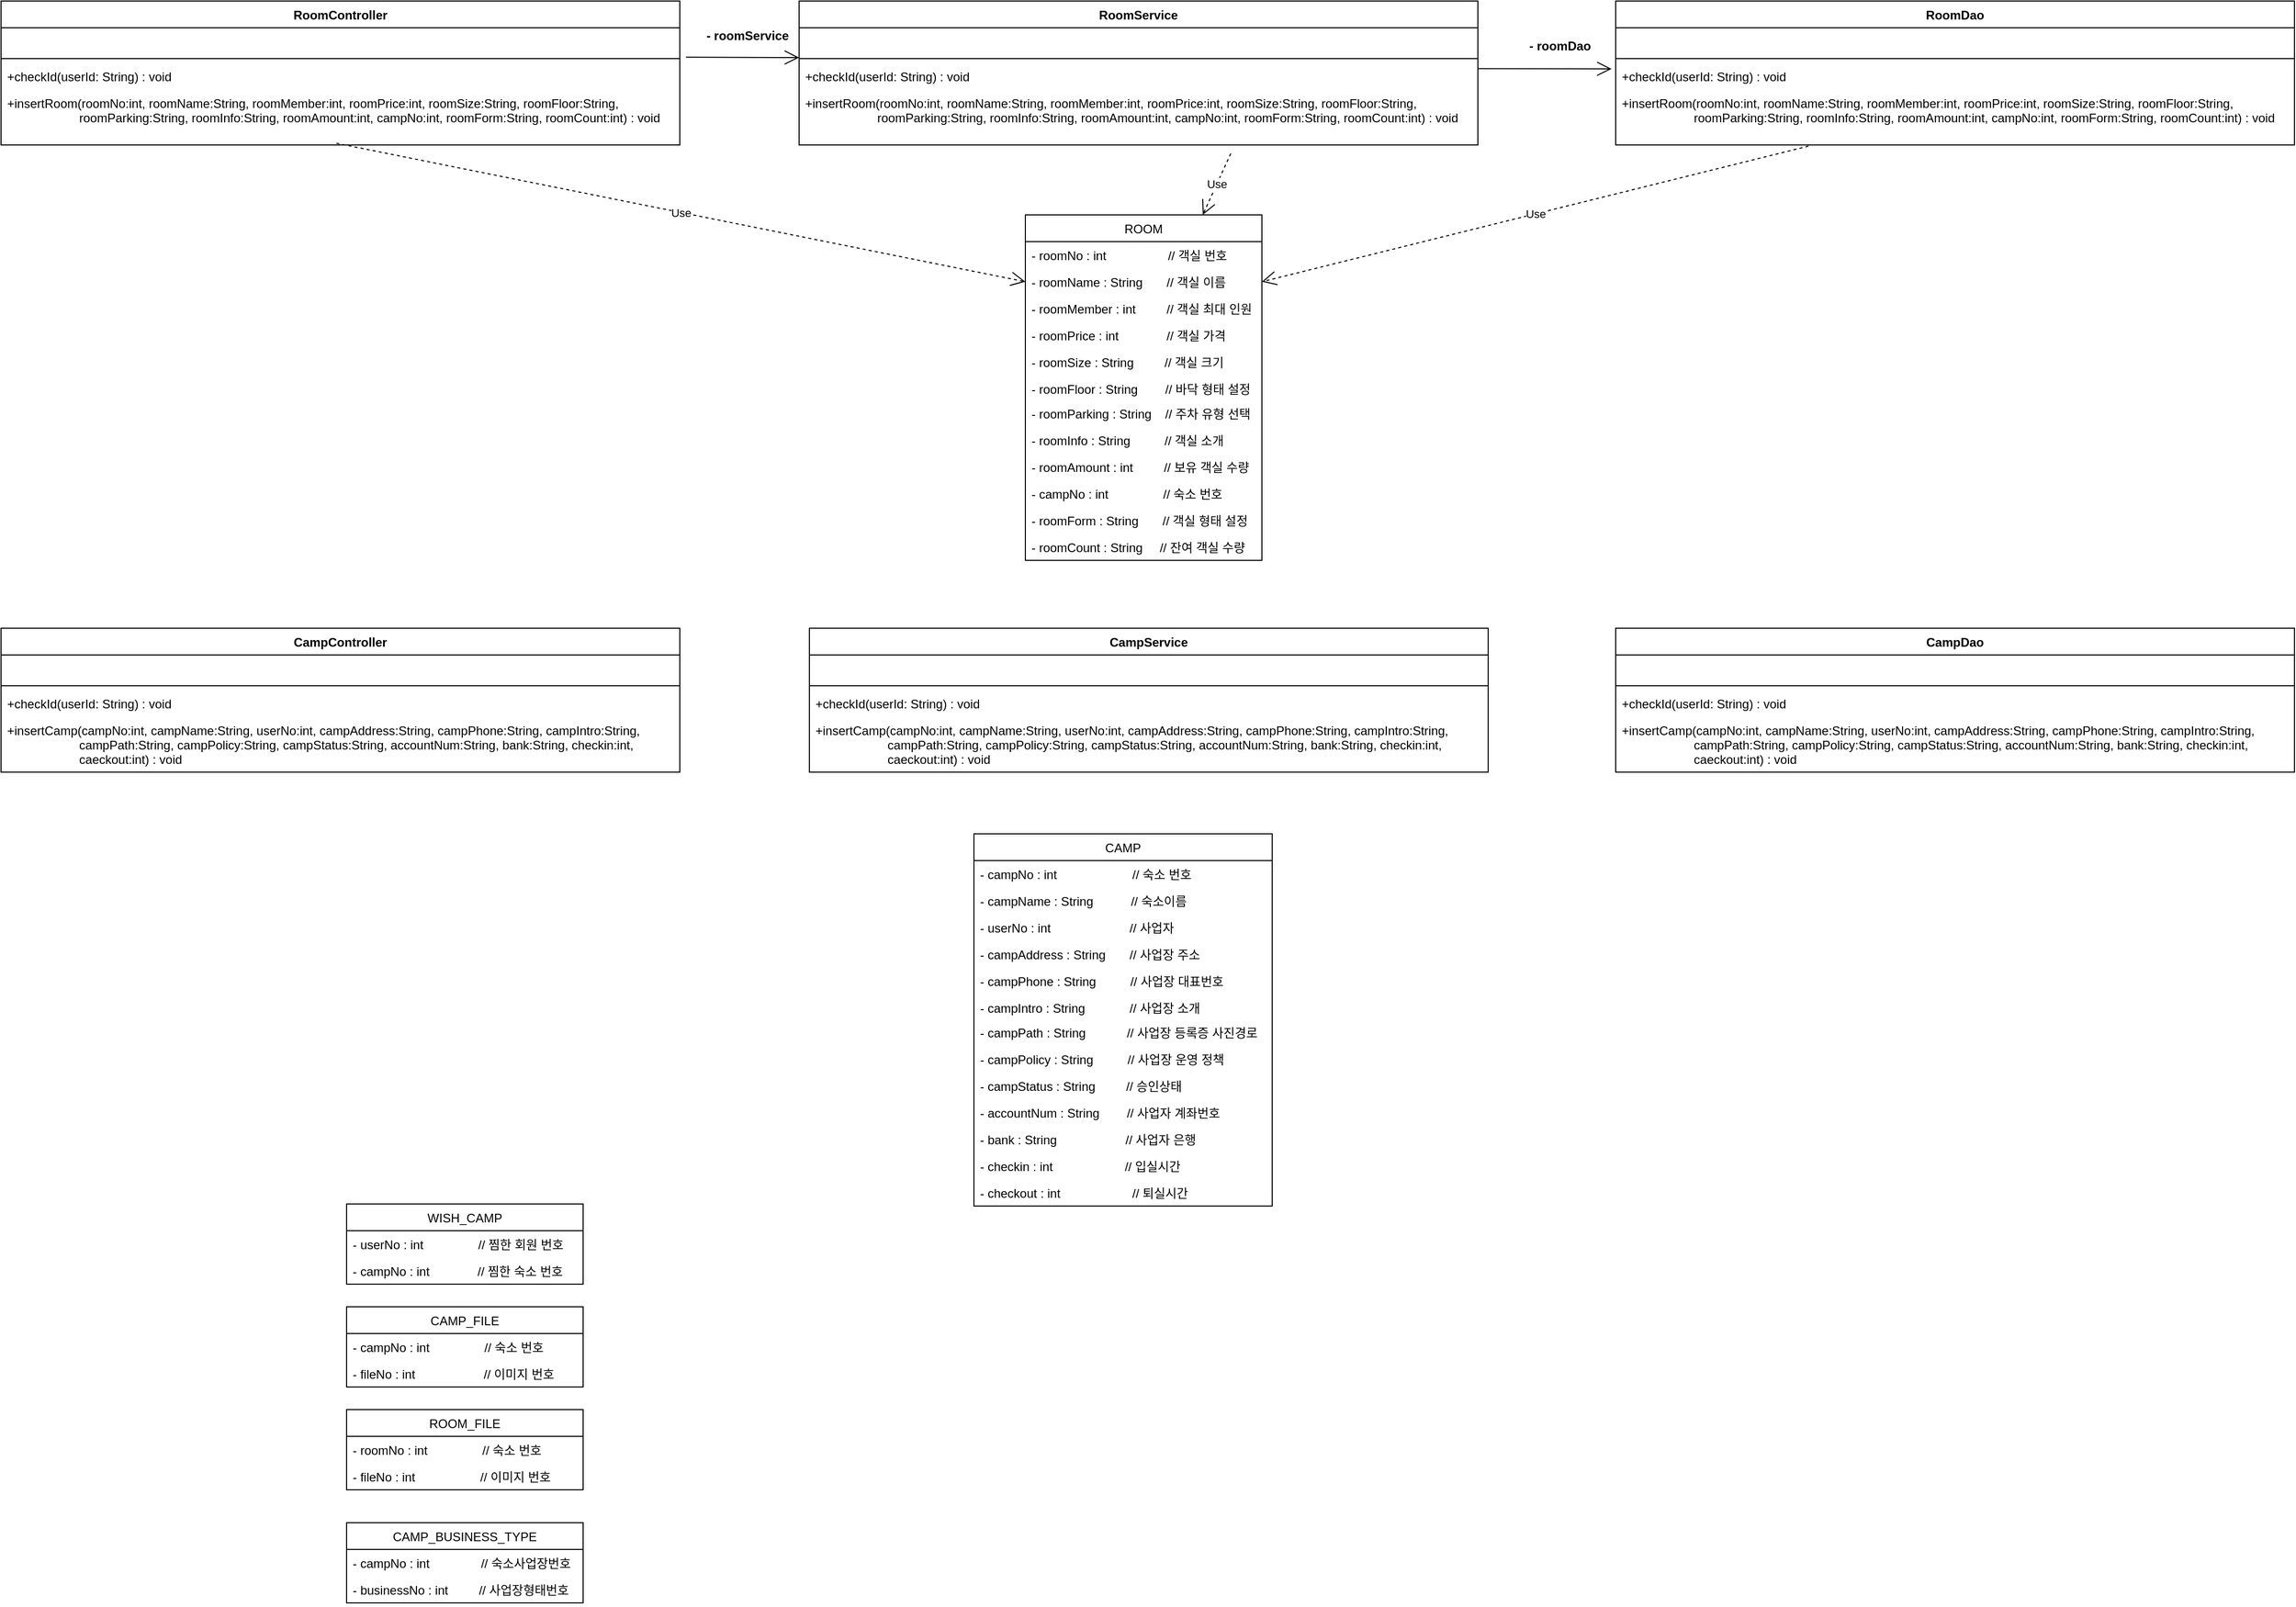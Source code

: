 <mxfile version="16.1.0" type="github">
  <diagram id="C5RBs43oDa-KdzZeNtuy" name="Page-1">
    <mxGraphModel dx="1887" dy="1045" grid="1" gridSize="10" guides="1" tooltips="1" connect="1" arrows="1" fold="1" page="1" pageScale="1" pageWidth="827" pageHeight="1169" math="0" shadow="0">
      <root>
        <mxCell id="WIyWlLk6GJQsqaUBKTNV-0" />
        <mxCell id="WIyWlLk6GJQsqaUBKTNV-1" parent="WIyWlLk6GJQsqaUBKTNV-0" />
        <mxCell id="QnZ6BssVdnIy031K_utP-1" value="ROOM" style="swimlane;fontStyle=0;childLayout=stackLayout;horizontal=1;startSize=26;fillColor=none;horizontalStack=0;resizeParent=1;resizeParentMax=0;resizeLast=0;collapsible=1;marginBottom=0;" vertex="1" parent="WIyWlLk6GJQsqaUBKTNV-1">
          <mxGeometry x="1080" y="248" width="230" height="336" as="geometry">
            <mxRectangle x="50" y="200" width="90" height="26" as="alternateBounds" />
          </mxGeometry>
        </mxCell>
        <mxCell id="QnZ6BssVdnIy031K_utP-2" value="- roomNo : int                  // 객실 번호" style="text;strokeColor=none;fillColor=none;align=left;verticalAlign=top;spacingLeft=4;spacingRight=4;overflow=hidden;rotatable=0;points=[[0,0.5],[1,0.5]];portConstraint=eastwest;" vertex="1" parent="QnZ6BssVdnIy031K_utP-1">
          <mxGeometry y="26" width="230" height="26" as="geometry" />
        </mxCell>
        <mxCell id="QnZ6BssVdnIy031K_utP-3" value="- roomName : String       // 객실 이름" style="text;strokeColor=none;fillColor=none;align=left;verticalAlign=top;spacingLeft=4;spacingRight=4;overflow=hidden;rotatable=0;points=[[0,0.5],[1,0.5]];portConstraint=eastwest;" vertex="1" parent="QnZ6BssVdnIy031K_utP-1">
          <mxGeometry y="52" width="230" height="26" as="geometry" />
        </mxCell>
        <mxCell id="QnZ6BssVdnIy031K_utP-4" value="- roomMember : int         // 객실 최대 인원" style="text;strokeColor=none;fillColor=none;align=left;verticalAlign=top;spacingLeft=4;spacingRight=4;overflow=hidden;rotatable=0;points=[[0,0.5],[1,0.5]];portConstraint=eastwest;" vertex="1" parent="QnZ6BssVdnIy031K_utP-1">
          <mxGeometry y="78" width="230" height="26" as="geometry" />
        </mxCell>
        <mxCell id="QnZ6BssVdnIy031K_utP-5" value="- roomPrice : int              // 객실 가격" style="text;strokeColor=none;fillColor=none;align=left;verticalAlign=top;spacingLeft=4;spacingRight=4;overflow=hidden;rotatable=0;points=[[0,0.5],[1,0.5]];portConstraint=eastwest;" vertex="1" parent="QnZ6BssVdnIy031K_utP-1">
          <mxGeometry y="104" width="230" height="26" as="geometry" />
        </mxCell>
        <mxCell id="QnZ6BssVdnIy031K_utP-6" value="- roomSize : String              // 객실 크기" style="text;strokeColor=none;fillColor=none;align=left;verticalAlign=top;spacingLeft=4;spacingRight=4;overflow=hidden;rotatable=0;points=[[0,0.5],[1,0.5]];portConstraint=eastwest;" vertex="1" parent="QnZ6BssVdnIy031K_utP-1">
          <mxGeometry y="130" width="230" height="26" as="geometry" />
        </mxCell>
        <mxCell id="QnZ6BssVdnIy031K_utP-7" value="- roomFloor : String        // 바닥 형태 설정" style="text;strokeColor=none;fillColor=none;align=left;verticalAlign=top;spacingLeft=4;spacingRight=4;overflow=hidden;rotatable=0;points=[[0,0.5],[1,0.5]];portConstraint=eastwest;" vertex="1" parent="QnZ6BssVdnIy031K_utP-1">
          <mxGeometry y="156" width="230" height="24" as="geometry" />
        </mxCell>
        <mxCell id="QnZ6BssVdnIy031K_utP-8" value="- roomParking : String    // 주차 유형 선택" style="text;strokeColor=none;fillColor=none;align=left;verticalAlign=top;spacingLeft=4;spacingRight=4;overflow=hidden;rotatable=0;points=[[0,0.5],[1,0.5]];portConstraint=eastwest;" vertex="1" parent="QnZ6BssVdnIy031K_utP-1">
          <mxGeometry y="180" width="230" height="26" as="geometry" />
        </mxCell>
        <mxCell id="QnZ6BssVdnIy031K_utP-9" value="- roomInfo : String          //  객실 소개" style="text;strokeColor=none;fillColor=none;align=left;verticalAlign=top;spacingLeft=4;spacingRight=4;overflow=hidden;rotatable=0;points=[[0,0.5],[1,0.5]];portConstraint=eastwest;" vertex="1" parent="QnZ6BssVdnIy031K_utP-1">
          <mxGeometry y="206" width="230" height="26" as="geometry" />
        </mxCell>
        <mxCell id="QnZ6BssVdnIy031K_utP-10" value="- roomAmount : int         // 보유 객실 수량" style="text;strokeColor=none;fillColor=none;align=left;verticalAlign=top;spacingLeft=4;spacingRight=4;overflow=hidden;rotatable=0;points=[[0,0.5],[1,0.5]];portConstraint=eastwest;" vertex="1" parent="QnZ6BssVdnIy031K_utP-1">
          <mxGeometry y="232" width="230" height="26" as="geometry" />
        </mxCell>
        <mxCell id="QnZ6BssVdnIy031K_utP-11" value="- campNo : int                // 숙소 번호" style="text;strokeColor=none;fillColor=none;align=left;verticalAlign=top;spacingLeft=4;spacingRight=4;overflow=hidden;rotatable=0;points=[[0,0.5],[1,0.5]];portConstraint=eastwest;" vertex="1" parent="QnZ6BssVdnIy031K_utP-1">
          <mxGeometry y="258" width="230" height="26" as="geometry" />
        </mxCell>
        <mxCell id="QnZ6BssVdnIy031K_utP-12" value="- roomForm : String       // 객실 형태 설정" style="text;strokeColor=none;fillColor=none;align=left;verticalAlign=top;spacingLeft=4;spacingRight=4;overflow=hidden;rotatable=0;points=[[0,0.5],[1,0.5]];portConstraint=eastwest;" vertex="1" parent="QnZ6BssVdnIy031K_utP-1">
          <mxGeometry y="284" width="230" height="26" as="geometry" />
        </mxCell>
        <mxCell id="QnZ6BssVdnIy031K_utP-13" value="- roomCount : String      // 잔여 객실 수량" style="text;strokeColor=none;fillColor=none;align=left;verticalAlign=top;spacingLeft=4;spacingRight=4;overflow=hidden;rotatable=0;points=[[0,0.5],[1,0.5]];portConstraint=eastwest;" vertex="1" parent="QnZ6BssVdnIy031K_utP-1">
          <mxGeometry y="310" width="230" height="26" as="geometry" />
        </mxCell>
        <mxCell id="QnZ6BssVdnIy031K_utP-15" value="RoomController" style="swimlane;fontStyle=1;align=center;verticalAlign=top;childLayout=stackLayout;horizontal=1;startSize=26;horizontalStack=0;resizeParent=1;resizeParentMax=0;resizeLast=0;collapsible=1;marginBottom=0;" vertex="1" parent="WIyWlLk6GJQsqaUBKTNV-1">
          <mxGeometry x="84" y="40" width="660" height="140" as="geometry" />
        </mxCell>
        <mxCell id="QnZ6BssVdnIy031K_utP-16" value=" " style="text;strokeColor=none;fillColor=none;align=left;verticalAlign=top;spacingLeft=4;spacingRight=4;overflow=hidden;rotatable=0;points=[[0,0.5],[1,0.5]];portConstraint=eastwest;" vertex="1" parent="QnZ6BssVdnIy031K_utP-15">
          <mxGeometry y="26" width="660" height="26" as="geometry" />
        </mxCell>
        <mxCell id="QnZ6BssVdnIy031K_utP-17" value="" style="line;strokeWidth=1;fillColor=none;align=left;verticalAlign=middle;spacingTop=-1;spacingLeft=3;spacingRight=3;rotatable=0;labelPosition=right;points=[];portConstraint=eastwest;" vertex="1" parent="QnZ6BssVdnIy031K_utP-15">
          <mxGeometry y="52" width="660" height="8" as="geometry" />
        </mxCell>
        <mxCell id="QnZ6BssVdnIy031K_utP-18" value="+checkId(userId: String) : void" style="text;strokeColor=none;fillColor=none;align=left;verticalAlign=top;spacingLeft=4;spacingRight=4;overflow=hidden;rotatable=0;points=[[0,0.5],[1,0.5]];portConstraint=eastwest;" vertex="1" parent="QnZ6BssVdnIy031K_utP-15">
          <mxGeometry y="60" width="660" height="26" as="geometry" />
        </mxCell>
        <mxCell id="QnZ6BssVdnIy031K_utP-19" value="+insertRoom(roomNo:int, roomName:String, roomMember:int, roomPrice:int, roomSize:String, roomFloor:String, &#xa;                      roomParking:String, roomInfo:String, roomAmount:int, campNo:int, roomForm:String, roomCount:int) : void&#xa;" style="text;strokeColor=none;fillColor=none;align=left;verticalAlign=top;spacingLeft=4;spacingRight=4;overflow=hidden;rotatable=0;points=[[0,0.5],[1,0.5]];portConstraint=eastwest;" vertex="1" parent="QnZ6BssVdnIy031K_utP-15">
          <mxGeometry y="86" width="660" height="54" as="geometry" />
        </mxCell>
        <mxCell id="QnZ6BssVdnIy031K_utP-20" value="RoomService" style="swimlane;fontStyle=1;align=center;verticalAlign=top;childLayout=stackLayout;horizontal=1;startSize=26;horizontalStack=0;resizeParent=1;resizeParentMax=0;resizeLast=0;collapsible=1;marginBottom=0;" vertex="1" parent="WIyWlLk6GJQsqaUBKTNV-1">
          <mxGeometry x="860" y="40" width="660" height="140" as="geometry" />
        </mxCell>
        <mxCell id="QnZ6BssVdnIy031K_utP-21" value=" " style="text;strokeColor=none;fillColor=none;align=left;verticalAlign=top;spacingLeft=4;spacingRight=4;overflow=hidden;rotatable=0;points=[[0,0.5],[1,0.5]];portConstraint=eastwest;" vertex="1" parent="QnZ6BssVdnIy031K_utP-20">
          <mxGeometry y="26" width="660" height="26" as="geometry" />
        </mxCell>
        <mxCell id="QnZ6BssVdnIy031K_utP-22" value="" style="line;strokeWidth=1;fillColor=none;align=left;verticalAlign=middle;spacingTop=-1;spacingLeft=3;spacingRight=3;rotatable=0;labelPosition=right;points=[];portConstraint=eastwest;" vertex="1" parent="QnZ6BssVdnIy031K_utP-20">
          <mxGeometry y="52" width="660" height="8" as="geometry" />
        </mxCell>
        <mxCell id="QnZ6BssVdnIy031K_utP-23" value="+checkId(userId: String) : void" style="text;strokeColor=none;fillColor=none;align=left;verticalAlign=top;spacingLeft=4;spacingRight=4;overflow=hidden;rotatable=0;points=[[0,0.5],[1,0.5]];portConstraint=eastwest;" vertex="1" parent="QnZ6BssVdnIy031K_utP-20">
          <mxGeometry y="60" width="660" height="26" as="geometry" />
        </mxCell>
        <mxCell id="QnZ6BssVdnIy031K_utP-24" value="+insertRoom(roomNo:int, roomName:String, roomMember:int, roomPrice:int, roomSize:String, roomFloor:String, &#xa;                      roomParking:String, roomInfo:String, roomAmount:int, campNo:int, roomForm:String, roomCount:int) : void&#xa;" style="text;strokeColor=none;fillColor=none;align=left;verticalAlign=top;spacingLeft=4;spacingRight=4;overflow=hidden;rotatable=0;points=[[0,0.5],[1,0.5]];portConstraint=eastwest;" vertex="1" parent="QnZ6BssVdnIy031K_utP-20">
          <mxGeometry y="86" width="660" height="54" as="geometry" />
        </mxCell>
        <mxCell id="QnZ6BssVdnIy031K_utP-25" value="RoomDao" style="swimlane;fontStyle=1;align=center;verticalAlign=top;childLayout=stackLayout;horizontal=1;startSize=26;horizontalStack=0;resizeParent=1;resizeParentMax=0;resizeLast=0;collapsible=1;marginBottom=0;" vertex="1" parent="WIyWlLk6GJQsqaUBKTNV-1">
          <mxGeometry x="1654" y="40" width="660" height="140" as="geometry" />
        </mxCell>
        <mxCell id="QnZ6BssVdnIy031K_utP-26" value=" " style="text;strokeColor=none;fillColor=none;align=left;verticalAlign=top;spacingLeft=4;spacingRight=4;overflow=hidden;rotatable=0;points=[[0,0.5],[1,0.5]];portConstraint=eastwest;" vertex="1" parent="QnZ6BssVdnIy031K_utP-25">
          <mxGeometry y="26" width="660" height="26" as="geometry" />
        </mxCell>
        <mxCell id="QnZ6BssVdnIy031K_utP-27" value="" style="line;strokeWidth=1;fillColor=none;align=left;verticalAlign=middle;spacingTop=-1;spacingLeft=3;spacingRight=3;rotatable=0;labelPosition=right;points=[];portConstraint=eastwest;" vertex="1" parent="QnZ6BssVdnIy031K_utP-25">
          <mxGeometry y="52" width="660" height="8" as="geometry" />
        </mxCell>
        <mxCell id="QnZ6BssVdnIy031K_utP-28" value="+checkId(userId: String) : void" style="text;strokeColor=none;fillColor=none;align=left;verticalAlign=top;spacingLeft=4;spacingRight=4;overflow=hidden;rotatable=0;points=[[0,0.5],[1,0.5]];portConstraint=eastwest;" vertex="1" parent="QnZ6BssVdnIy031K_utP-25">
          <mxGeometry y="60" width="660" height="26" as="geometry" />
        </mxCell>
        <mxCell id="QnZ6BssVdnIy031K_utP-29" value="+insertRoom(roomNo:int, roomName:String, roomMember:int, roomPrice:int, roomSize:String, roomFloor:String, &#xa;                      roomParking:String, roomInfo:String, roomAmount:int, campNo:int, roomForm:String, roomCount:int) : void&#xa;" style="text;strokeColor=none;fillColor=none;align=left;verticalAlign=top;spacingLeft=4;spacingRight=4;overflow=hidden;rotatable=0;points=[[0,0.5],[1,0.5]];portConstraint=eastwest;" vertex="1" parent="QnZ6BssVdnIy031K_utP-25">
          <mxGeometry y="86" width="660" height="54" as="geometry" />
        </mxCell>
        <mxCell id="QnZ6BssVdnIy031K_utP-30" value="Use" style="endArrow=open;endSize=12;dashed=1;html=1;rounded=0;exitX=0.494;exitY=1.154;exitDx=0;exitDy=0;exitPerimeter=0;entryX=0;entryY=0.5;entryDx=0;entryDy=0;" edge="1" parent="WIyWlLk6GJQsqaUBKTNV-1" target="QnZ6BssVdnIy031K_utP-3">
          <mxGeometry width="160" relative="1" as="geometry">
            <mxPoint x="410.04" y="178.316" as="sourcePoint" />
            <mxPoint x="860" y="395" as="targetPoint" />
          </mxGeometry>
        </mxCell>
        <mxCell id="QnZ6BssVdnIy031K_utP-31" value="Use" style="endArrow=open;endSize=12;dashed=1;html=1;rounded=0;exitX=0.636;exitY=1.154;exitDx=0;exitDy=0;exitPerimeter=0;entryX=0.75;entryY=0;entryDx=0;entryDy=0;" edge="1" parent="WIyWlLk6GJQsqaUBKTNV-1" source="QnZ6BssVdnIy031K_utP-24" target="QnZ6BssVdnIy031K_utP-1">
          <mxGeometry width="160" relative="1" as="geometry">
            <mxPoint x="420.04" y="188.316" as="sourcePoint" />
            <mxPoint x="870" y="405" as="targetPoint" />
          </mxGeometry>
        </mxCell>
        <mxCell id="QnZ6BssVdnIy031K_utP-32" value="Use" style="endArrow=open;endSize=12;dashed=1;html=1;rounded=0;exitX=0.284;exitY=1.021;exitDx=0;exitDy=0;exitPerimeter=0;entryX=1;entryY=0.5;entryDx=0;entryDy=0;" edge="1" parent="WIyWlLk6GJQsqaUBKTNV-1" source="QnZ6BssVdnIy031K_utP-29" target="QnZ6BssVdnIy031K_utP-3">
          <mxGeometry width="160" relative="1" as="geometry">
            <mxPoint x="430.04" y="198.316" as="sourcePoint" />
            <mxPoint x="880" y="415" as="targetPoint" />
          </mxGeometry>
        </mxCell>
        <mxCell id="QnZ6BssVdnIy031K_utP-33" value="" style="endArrow=open;endFill=1;endSize=12;html=1;rounded=0;exitX=1.009;exitY=0.176;exitDx=0;exitDy=0;exitPerimeter=0;" edge="1" parent="WIyWlLk6GJQsqaUBKTNV-1">
          <mxGeometry width="160" relative="1" as="geometry">
            <mxPoint x="749.94" y="94.576" as="sourcePoint" />
            <mxPoint x="860" y="95" as="targetPoint" />
          </mxGeometry>
        </mxCell>
        <mxCell id="QnZ6BssVdnIy031K_utP-34" value="" style="endArrow=open;endFill=1;endSize=12;html=1;rounded=0;exitX=1.009;exitY=0.176;exitDx=0;exitDy=0;exitPerimeter=0;" edge="1" parent="WIyWlLk6GJQsqaUBKTNV-1">
          <mxGeometry width="160" relative="1" as="geometry">
            <mxPoint x="1520" y="105.786" as="sourcePoint" />
            <mxPoint x="1650" y="106" as="targetPoint" />
          </mxGeometry>
        </mxCell>
        <mxCell id="QnZ6BssVdnIy031K_utP-35" value="- roomService" style="text;align=center;fontStyle=1;verticalAlign=middle;spacingLeft=3;spacingRight=3;strokeColor=none;rotatable=0;points=[[0,0.5],[1,0.5]];portConstraint=eastwest;" vertex="1" parent="WIyWlLk6GJQsqaUBKTNV-1">
          <mxGeometry x="770" y="60" width="80" height="26" as="geometry" />
        </mxCell>
        <mxCell id="QnZ6BssVdnIy031K_utP-36" value="- roomDao" style="text;align=center;fontStyle=1;verticalAlign=middle;spacingLeft=3;spacingRight=3;strokeColor=none;rotatable=0;points=[[0,0.5],[1,0.5]];portConstraint=eastwest;" vertex="1" parent="WIyWlLk6GJQsqaUBKTNV-1">
          <mxGeometry x="1560" y="70" width="80" height="26" as="geometry" />
        </mxCell>
        <mxCell id="QnZ6BssVdnIy031K_utP-37" value="WISH_CAMP" style="swimlane;fontStyle=0;childLayout=stackLayout;horizontal=1;startSize=26;fillColor=none;horizontalStack=0;resizeParent=1;resizeParentMax=0;resizeLast=0;collapsible=1;marginBottom=0;" vertex="1" parent="WIyWlLk6GJQsqaUBKTNV-1">
          <mxGeometry x="420" y="1210" width="230" height="78" as="geometry">
            <mxRectangle x="50" y="200" width="90" height="26" as="alternateBounds" />
          </mxGeometry>
        </mxCell>
        <mxCell id="QnZ6BssVdnIy031K_utP-38" value="- userNo : int                // 찜한 회원 번호" style="text;strokeColor=none;fillColor=none;align=left;verticalAlign=top;spacingLeft=4;spacingRight=4;overflow=hidden;rotatable=0;points=[[0,0.5],[1,0.5]];portConstraint=eastwest;" vertex="1" parent="QnZ6BssVdnIy031K_utP-37">
          <mxGeometry y="26" width="230" height="26" as="geometry" />
        </mxCell>
        <mxCell id="QnZ6BssVdnIy031K_utP-39" value="- campNo : int              // 찜한 숙소 번호" style="text;strokeColor=none;fillColor=none;align=left;verticalAlign=top;spacingLeft=4;spacingRight=4;overflow=hidden;rotatable=0;points=[[0,0.5],[1,0.5]];portConstraint=eastwest;" vertex="1" parent="QnZ6BssVdnIy031K_utP-37">
          <mxGeometry y="52" width="230" height="26" as="geometry" />
        </mxCell>
        <mxCell id="QnZ6BssVdnIy031K_utP-50" value="CAMP_FILE" style="swimlane;fontStyle=0;childLayout=stackLayout;horizontal=1;startSize=26;fillColor=none;horizontalStack=0;resizeParent=1;resizeParentMax=0;resizeLast=0;collapsible=1;marginBottom=0;" vertex="1" parent="WIyWlLk6GJQsqaUBKTNV-1">
          <mxGeometry x="420" y="1310" width="230" height="78" as="geometry">
            <mxRectangle x="50" y="200" width="90" height="26" as="alternateBounds" />
          </mxGeometry>
        </mxCell>
        <mxCell id="QnZ6BssVdnIy031K_utP-51" value="- campNo : int                // 숙소 번호" style="text;strokeColor=none;fillColor=none;align=left;verticalAlign=top;spacingLeft=4;spacingRight=4;overflow=hidden;rotatable=0;points=[[0,0.5],[1,0.5]];portConstraint=eastwest;" vertex="1" parent="QnZ6BssVdnIy031K_utP-50">
          <mxGeometry y="26" width="230" height="26" as="geometry" />
        </mxCell>
        <mxCell id="QnZ6BssVdnIy031K_utP-52" value="- fileNo : int                    // 이미지 번호" style="text;strokeColor=none;fillColor=none;align=left;verticalAlign=top;spacingLeft=4;spacingRight=4;overflow=hidden;rotatable=0;points=[[0,0.5],[1,0.5]];portConstraint=eastwest;" vertex="1" parent="QnZ6BssVdnIy031K_utP-50">
          <mxGeometry y="52" width="230" height="26" as="geometry" />
        </mxCell>
        <mxCell id="QnZ6BssVdnIy031K_utP-53" value="ROOM_FILE" style="swimlane;fontStyle=0;childLayout=stackLayout;horizontal=1;startSize=26;fillColor=none;horizontalStack=0;resizeParent=1;resizeParentMax=0;resizeLast=0;collapsible=1;marginBottom=0;" vertex="1" parent="WIyWlLk6GJQsqaUBKTNV-1">
          <mxGeometry x="420" y="1410" width="230" height="78" as="geometry">
            <mxRectangle x="50" y="200" width="90" height="26" as="alternateBounds" />
          </mxGeometry>
        </mxCell>
        <mxCell id="QnZ6BssVdnIy031K_utP-54" value="- roomNo : int                // 숙소 번호" style="text;strokeColor=none;fillColor=none;align=left;verticalAlign=top;spacingLeft=4;spacingRight=4;overflow=hidden;rotatable=0;points=[[0,0.5],[1,0.5]];portConstraint=eastwest;" vertex="1" parent="QnZ6BssVdnIy031K_utP-53">
          <mxGeometry y="26" width="230" height="26" as="geometry" />
        </mxCell>
        <mxCell id="QnZ6BssVdnIy031K_utP-55" value="- fileNo : int                   // 이미지 번호" style="text;strokeColor=none;fillColor=none;align=left;verticalAlign=top;spacingLeft=4;spacingRight=4;overflow=hidden;rotatable=0;points=[[0,0.5],[1,0.5]];portConstraint=eastwest;" vertex="1" parent="QnZ6BssVdnIy031K_utP-53">
          <mxGeometry y="52" width="230" height="26" as="geometry" />
        </mxCell>
        <mxCell id="QnZ6BssVdnIy031K_utP-56" value="CAMP_BUSINESS_TYPE" style="swimlane;fontStyle=0;childLayout=stackLayout;horizontal=1;startSize=26;fillColor=none;horizontalStack=0;resizeParent=1;resizeParentMax=0;resizeLast=0;collapsible=1;marginBottom=0;" vertex="1" parent="WIyWlLk6GJQsqaUBKTNV-1">
          <mxGeometry x="420" y="1520" width="230" height="78" as="geometry">
            <mxRectangle x="50" y="200" width="90" height="26" as="alternateBounds" />
          </mxGeometry>
        </mxCell>
        <mxCell id="QnZ6BssVdnIy031K_utP-57" value="- campNo : int               // 숙소사업장번호" style="text;strokeColor=none;fillColor=none;align=left;verticalAlign=top;spacingLeft=4;spacingRight=4;overflow=hidden;rotatable=0;points=[[0,0.5],[1,0.5]];portConstraint=eastwest;" vertex="1" parent="QnZ6BssVdnIy031K_utP-56">
          <mxGeometry y="26" width="230" height="26" as="geometry" />
        </mxCell>
        <mxCell id="QnZ6BssVdnIy031K_utP-58" value="- businessNo : int          // 사업장형태번호" style="text;strokeColor=none;fillColor=none;align=left;verticalAlign=top;spacingLeft=4;spacingRight=4;overflow=hidden;rotatable=0;points=[[0,0.5],[1,0.5]];portConstraint=eastwest;" vertex="1" parent="QnZ6BssVdnIy031K_utP-56">
          <mxGeometry y="52" width="230" height="26" as="geometry" />
        </mxCell>
        <mxCell id="QnZ6BssVdnIy031K_utP-59" value="CAMP" style="swimlane;fontStyle=0;childLayout=stackLayout;horizontal=1;startSize=26;fillColor=none;horizontalStack=0;resizeParent=1;resizeParentMax=0;resizeLast=0;collapsible=1;marginBottom=0;" vertex="1" parent="WIyWlLk6GJQsqaUBKTNV-1">
          <mxGeometry x="1030" y="850" width="290" height="362" as="geometry">
            <mxRectangle x="720" y="440" width="90" height="26" as="alternateBounds" />
          </mxGeometry>
        </mxCell>
        <mxCell id="QnZ6BssVdnIy031K_utP-60" value="- campNo : int                      // 숙소 번호" style="text;strokeColor=none;fillColor=none;align=left;verticalAlign=top;spacingLeft=4;spacingRight=4;overflow=hidden;rotatable=0;points=[[0,0.5],[1,0.5]];portConstraint=eastwest;" vertex="1" parent="QnZ6BssVdnIy031K_utP-59">
          <mxGeometry y="26" width="290" height="26" as="geometry" />
        </mxCell>
        <mxCell id="QnZ6BssVdnIy031K_utP-61" value="- campName : String           // 숙소이름" style="text;strokeColor=none;fillColor=none;align=left;verticalAlign=top;spacingLeft=4;spacingRight=4;overflow=hidden;rotatable=0;points=[[0,0.5],[1,0.5]];portConstraint=eastwest;" vertex="1" parent="QnZ6BssVdnIy031K_utP-59">
          <mxGeometry y="52" width="290" height="26" as="geometry" />
        </mxCell>
        <mxCell id="QnZ6BssVdnIy031K_utP-62" value="- userNo : int                       // 사업자" style="text;strokeColor=none;fillColor=none;align=left;verticalAlign=top;spacingLeft=4;spacingRight=4;overflow=hidden;rotatable=0;points=[[0,0.5],[1,0.5]];portConstraint=eastwest;" vertex="1" parent="QnZ6BssVdnIy031K_utP-59">
          <mxGeometry y="78" width="290" height="26" as="geometry" />
        </mxCell>
        <mxCell id="QnZ6BssVdnIy031K_utP-63" value="- campAddress : String       // 사업장 주소" style="text;strokeColor=none;fillColor=none;align=left;verticalAlign=top;spacingLeft=4;spacingRight=4;overflow=hidden;rotatable=0;points=[[0,0.5],[1,0.5]];portConstraint=eastwest;" vertex="1" parent="QnZ6BssVdnIy031K_utP-59">
          <mxGeometry y="104" width="290" height="26" as="geometry" />
        </mxCell>
        <mxCell id="QnZ6BssVdnIy031K_utP-64" value="- campPhone : String          // 사업장 대표번호" style="text;strokeColor=none;fillColor=none;align=left;verticalAlign=top;spacingLeft=4;spacingRight=4;overflow=hidden;rotatable=0;points=[[0,0.5],[1,0.5]];portConstraint=eastwest;" vertex="1" parent="QnZ6BssVdnIy031K_utP-59">
          <mxGeometry y="130" width="290" height="26" as="geometry" />
        </mxCell>
        <mxCell id="QnZ6BssVdnIy031K_utP-65" value="- campIntro : String             // 사업장 소개" style="text;strokeColor=none;fillColor=none;align=left;verticalAlign=top;spacingLeft=4;spacingRight=4;overflow=hidden;rotatable=0;points=[[0,0.5],[1,0.5]];portConstraint=eastwest;" vertex="1" parent="QnZ6BssVdnIy031K_utP-59">
          <mxGeometry y="156" width="290" height="24" as="geometry" />
        </mxCell>
        <mxCell id="QnZ6BssVdnIy031K_utP-66" value="- campPath : String             // 사업장 등록증 사진경로" style="text;strokeColor=none;fillColor=none;align=left;verticalAlign=top;spacingLeft=4;spacingRight=4;overflow=hidden;rotatable=0;points=[[0,0.5],[1,0.5]];portConstraint=eastwest;" vertex="1" parent="QnZ6BssVdnIy031K_utP-59">
          <mxGeometry y="180" width="290" height="26" as="geometry" />
        </mxCell>
        <mxCell id="QnZ6BssVdnIy031K_utP-67" value="- campPolicy : String          // 사업장 운영 정책" style="text;strokeColor=none;fillColor=none;align=left;verticalAlign=top;spacingLeft=4;spacingRight=4;overflow=hidden;rotatable=0;points=[[0,0.5],[1,0.5]];portConstraint=eastwest;" vertex="1" parent="QnZ6BssVdnIy031K_utP-59">
          <mxGeometry y="206" width="290" height="26" as="geometry" />
        </mxCell>
        <mxCell id="QnZ6BssVdnIy031K_utP-68" value="- campStatus : String         // 승인상태" style="text;strokeColor=none;fillColor=none;align=left;verticalAlign=top;spacingLeft=4;spacingRight=4;overflow=hidden;rotatable=0;points=[[0,0.5],[1,0.5]];portConstraint=eastwest;" vertex="1" parent="QnZ6BssVdnIy031K_utP-59">
          <mxGeometry y="232" width="290" height="26" as="geometry" />
        </mxCell>
        <mxCell id="QnZ6BssVdnIy031K_utP-69" value="- accountNum : String        // 사업자 계좌번호 " style="text;strokeColor=none;fillColor=none;align=left;verticalAlign=top;spacingLeft=4;spacingRight=4;overflow=hidden;rotatable=0;points=[[0,0.5],[1,0.5]];portConstraint=eastwest;" vertex="1" parent="QnZ6BssVdnIy031K_utP-59">
          <mxGeometry y="258" width="290" height="26" as="geometry" />
        </mxCell>
        <mxCell id="QnZ6BssVdnIy031K_utP-70" value="- bank : String                    // 사업자 은행" style="text;strokeColor=none;fillColor=none;align=left;verticalAlign=top;spacingLeft=4;spacingRight=4;overflow=hidden;rotatable=0;points=[[0,0.5],[1,0.5]];portConstraint=eastwest;" vertex="1" parent="QnZ6BssVdnIy031K_utP-59">
          <mxGeometry y="284" width="290" height="26" as="geometry" />
        </mxCell>
        <mxCell id="QnZ6BssVdnIy031K_utP-71" value="- checkin : int                     // 입실시간" style="text;strokeColor=none;fillColor=none;align=left;verticalAlign=top;spacingLeft=4;spacingRight=4;overflow=hidden;rotatable=0;points=[[0,0.5],[1,0.5]];portConstraint=eastwest;" vertex="1" parent="QnZ6BssVdnIy031K_utP-59">
          <mxGeometry y="310" width="290" height="26" as="geometry" />
        </mxCell>
        <mxCell id="QnZ6BssVdnIy031K_utP-73" value="- checkout : int                     // 퇴실시간" style="text;strokeColor=none;fillColor=none;align=left;verticalAlign=top;spacingLeft=4;spacingRight=4;overflow=hidden;rotatable=0;points=[[0,0.5],[1,0.5]];portConstraint=eastwest;" vertex="1" parent="QnZ6BssVdnIy031K_utP-59">
          <mxGeometry y="336" width="290" height="26" as="geometry" />
        </mxCell>
        <mxCell id="QnZ6BssVdnIy031K_utP-74" value="CampController" style="swimlane;fontStyle=1;align=center;verticalAlign=top;childLayout=stackLayout;horizontal=1;startSize=26;horizontalStack=0;resizeParent=1;resizeParentMax=0;resizeLast=0;collapsible=1;marginBottom=0;" vertex="1" parent="WIyWlLk6GJQsqaUBKTNV-1">
          <mxGeometry x="84" y="650" width="660" height="140" as="geometry" />
        </mxCell>
        <mxCell id="QnZ6BssVdnIy031K_utP-75" value=" " style="text;strokeColor=none;fillColor=none;align=left;verticalAlign=top;spacingLeft=4;spacingRight=4;overflow=hidden;rotatable=0;points=[[0,0.5],[1,0.5]];portConstraint=eastwest;" vertex="1" parent="QnZ6BssVdnIy031K_utP-74">
          <mxGeometry y="26" width="660" height="26" as="geometry" />
        </mxCell>
        <mxCell id="QnZ6BssVdnIy031K_utP-76" value="" style="line;strokeWidth=1;fillColor=none;align=left;verticalAlign=middle;spacingTop=-1;spacingLeft=3;spacingRight=3;rotatable=0;labelPosition=right;points=[];portConstraint=eastwest;" vertex="1" parent="QnZ6BssVdnIy031K_utP-74">
          <mxGeometry y="52" width="660" height="8" as="geometry" />
        </mxCell>
        <mxCell id="QnZ6BssVdnIy031K_utP-77" value="+checkId(userId: String) : void" style="text;strokeColor=none;fillColor=none;align=left;verticalAlign=top;spacingLeft=4;spacingRight=4;overflow=hidden;rotatable=0;points=[[0,0.5],[1,0.5]];portConstraint=eastwest;" vertex="1" parent="QnZ6BssVdnIy031K_utP-74">
          <mxGeometry y="60" width="660" height="26" as="geometry" />
        </mxCell>
        <mxCell id="QnZ6BssVdnIy031K_utP-78" value="+insertCamp(campNo:int, campName:String, userNo:int, campAddress:String, campPhone:String, campIntro:String,&#xa;                      campPath:String, campPolicy:String, campStatus:String, accountNum:String, bank:String, checkin:int,&#xa;                      caeckout:int) : void&#xa;" style="text;strokeColor=none;fillColor=none;align=left;verticalAlign=top;spacingLeft=4;spacingRight=4;overflow=hidden;rotatable=0;points=[[0,0.5],[1,0.5]];portConstraint=eastwest;" vertex="1" parent="QnZ6BssVdnIy031K_utP-74">
          <mxGeometry y="86" width="660" height="54" as="geometry" />
        </mxCell>
        <mxCell id="QnZ6BssVdnIy031K_utP-79" value="CampDao" style="swimlane;fontStyle=1;align=center;verticalAlign=top;childLayout=stackLayout;horizontal=1;startSize=26;horizontalStack=0;resizeParent=1;resizeParentMax=0;resizeLast=0;collapsible=1;marginBottom=0;" vertex="1" parent="WIyWlLk6GJQsqaUBKTNV-1">
          <mxGeometry x="1654" y="650" width="660" height="140" as="geometry" />
        </mxCell>
        <mxCell id="QnZ6BssVdnIy031K_utP-80" value=" " style="text;strokeColor=none;fillColor=none;align=left;verticalAlign=top;spacingLeft=4;spacingRight=4;overflow=hidden;rotatable=0;points=[[0,0.5],[1,0.5]];portConstraint=eastwest;" vertex="1" parent="QnZ6BssVdnIy031K_utP-79">
          <mxGeometry y="26" width="660" height="26" as="geometry" />
        </mxCell>
        <mxCell id="QnZ6BssVdnIy031K_utP-81" value="" style="line;strokeWidth=1;fillColor=none;align=left;verticalAlign=middle;spacingTop=-1;spacingLeft=3;spacingRight=3;rotatable=0;labelPosition=right;points=[];portConstraint=eastwest;" vertex="1" parent="QnZ6BssVdnIy031K_utP-79">
          <mxGeometry y="52" width="660" height="8" as="geometry" />
        </mxCell>
        <mxCell id="QnZ6BssVdnIy031K_utP-82" value="+checkId(userId: String) : void" style="text;strokeColor=none;fillColor=none;align=left;verticalAlign=top;spacingLeft=4;spacingRight=4;overflow=hidden;rotatable=0;points=[[0,0.5],[1,0.5]];portConstraint=eastwest;" vertex="1" parent="QnZ6BssVdnIy031K_utP-79">
          <mxGeometry y="60" width="660" height="26" as="geometry" />
        </mxCell>
        <mxCell id="QnZ6BssVdnIy031K_utP-83" value="+insertCamp(campNo:int, campName:String, userNo:int, campAddress:String, campPhone:String, campIntro:String,&#xa;                      campPath:String, campPolicy:String, campStatus:String, accountNum:String, bank:String, checkin:int,&#xa;                      caeckout:int) : void&#xa;" style="text;strokeColor=none;fillColor=none;align=left;verticalAlign=top;spacingLeft=4;spacingRight=4;overflow=hidden;rotatable=0;points=[[0,0.5],[1,0.5]];portConstraint=eastwest;" vertex="1" parent="QnZ6BssVdnIy031K_utP-79">
          <mxGeometry y="86" width="660" height="54" as="geometry" />
        </mxCell>
        <mxCell id="QnZ6BssVdnIy031K_utP-84" value="CampService" style="swimlane;fontStyle=1;align=center;verticalAlign=top;childLayout=stackLayout;horizontal=1;startSize=26;horizontalStack=0;resizeParent=1;resizeParentMax=0;resizeLast=0;collapsible=1;marginBottom=0;" vertex="1" parent="WIyWlLk6GJQsqaUBKTNV-1">
          <mxGeometry x="870" y="650" width="660" height="140" as="geometry" />
        </mxCell>
        <mxCell id="QnZ6BssVdnIy031K_utP-85" value=" " style="text;strokeColor=none;fillColor=none;align=left;verticalAlign=top;spacingLeft=4;spacingRight=4;overflow=hidden;rotatable=0;points=[[0,0.5],[1,0.5]];portConstraint=eastwest;" vertex="1" parent="QnZ6BssVdnIy031K_utP-84">
          <mxGeometry y="26" width="660" height="26" as="geometry" />
        </mxCell>
        <mxCell id="QnZ6BssVdnIy031K_utP-86" value="" style="line;strokeWidth=1;fillColor=none;align=left;verticalAlign=middle;spacingTop=-1;spacingLeft=3;spacingRight=3;rotatable=0;labelPosition=right;points=[];portConstraint=eastwest;" vertex="1" parent="QnZ6BssVdnIy031K_utP-84">
          <mxGeometry y="52" width="660" height="8" as="geometry" />
        </mxCell>
        <mxCell id="QnZ6BssVdnIy031K_utP-87" value="+checkId(userId: String) : void" style="text;strokeColor=none;fillColor=none;align=left;verticalAlign=top;spacingLeft=4;spacingRight=4;overflow=hidden;rotatable=0;points=[[0,0.5],[1,0.5]];portConstraint=eastwest;" vertex="1" parent="QnZ6BssVdnIy031K_utP-84">
          <mxGeometry y="60" width="660" height="26" as="geometry" />
        </mxCell>
        <mxCell id="QnZ6BssVdnIy031K_utP-88" value="+insertCamp(campNo:int, campName:String, userNo:int, campAddress:String, campPhone:String, campIntro:String,&#xa;                      campPath:String, campPolicy:String, campStatus:String, accountNum:String, bank:String, checkin:int,&#xa;                      caeckout:int) : void&#xa;" style="text;strokeColor=none;fillColor=none;align=left;verticalAlign=top;spacingLeft=4;spacingRight=4;overflow=hidden;rotatable=0;points=[[0,0.5],[1,0.5]];portConstraint=eastwest;" vertex="1" parent="QnZ6BssVdnIy031K_utP-84">
          <mxGeometry y="86" width="660" height="54" as="geometry" />
        </mxCell>
      </root>
    </mxGraphModel>
  </diagram>
</mxfile>
